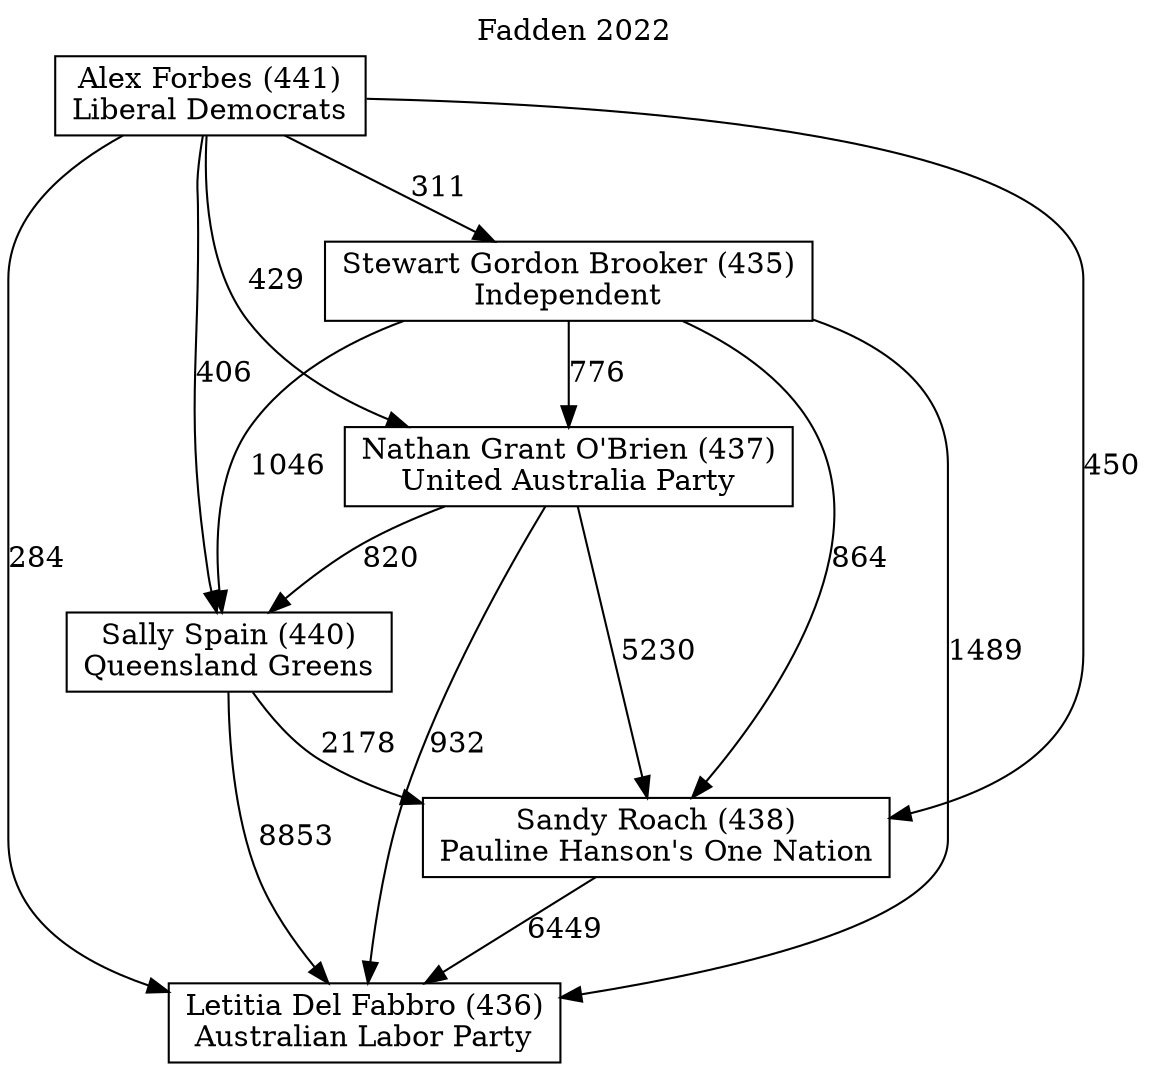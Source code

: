 // House preference flow
digraph "Letitia Del Fabbro (436)_Fadden_2022" {
	graph [label="Fadden 2022" labelloc=t mclimit=10]
	node [shape=box]
	"Letitia Del Fabbro (436)" [label="Letitia Del Fabbro (436)
Australian Labor Party"]
	"Sandy Roach (438)" [label="Sandy Roach (438)
Pauline Hanson's One Nation"]
	"Sally Spain (440)" [label="Sally Spain (440)
Queensland Greens"]
	"Nathan Grant O'Brien (437)" [label="Nathan Grant O'Brien (437)
United Australia Party"]
	"Stewart Gordon Brooker (435)" [label="Stewart Gordon Brooker (435)
Independent"]
	"Alex Forbes (441)" [label="Alex Forbes (441)
Liberal Democrats"]
	"Sandy Roach (438)" -> "Letitia Del Fabbro (436)" [label=6449]
	"Sally Spain (440)" -> "Sandy Roach (438)" [label=2178]
	"Nathan Grant O'Brien (437)" -> "Sally Spain (440)" [label=820]
	"Stewart Gordon Brooker (435)" -> "Nathan Grant O'Brien (437)" [label=776]
	"Alex Forbes (441)" -> "Stewart Gordon Brooker (435)" [label=311]
	"Sally Spain (440)" -> "Letitia Del Fabbro (436)" [label=8853]
	"Nathan Grant O'Brien (437)" -> "Letitia Del Fabbro (436)" [label=932]
	"Stewart Gordon Brooker (435)" -> "Letitia Del Fabbro (436)" [label=1489]
	"Alex Forbes (441)" -> "Letitia Del Fabbro (436)" [label=284]
	"Alex Forbes (441)" -> "Nathan Grant O'Brien (437)" [label=429]
	"Stewart Gordon Brooker (435)" -> "Sally Spain (440)" [label=1046]
	"Alex Forbes (441)" -> "Sally Spain (440)" [label=406]
	"Nathan Grant O'Brien (437)" -> "Sandy Roach (438)" [label=5230]
	"Stewart Gordon Brooker (435)" -> "Sandy Roach (438)" [label=864]
	"Alex Forbes (441)" -> "Sandy Roach (438)" [label=450]
}
